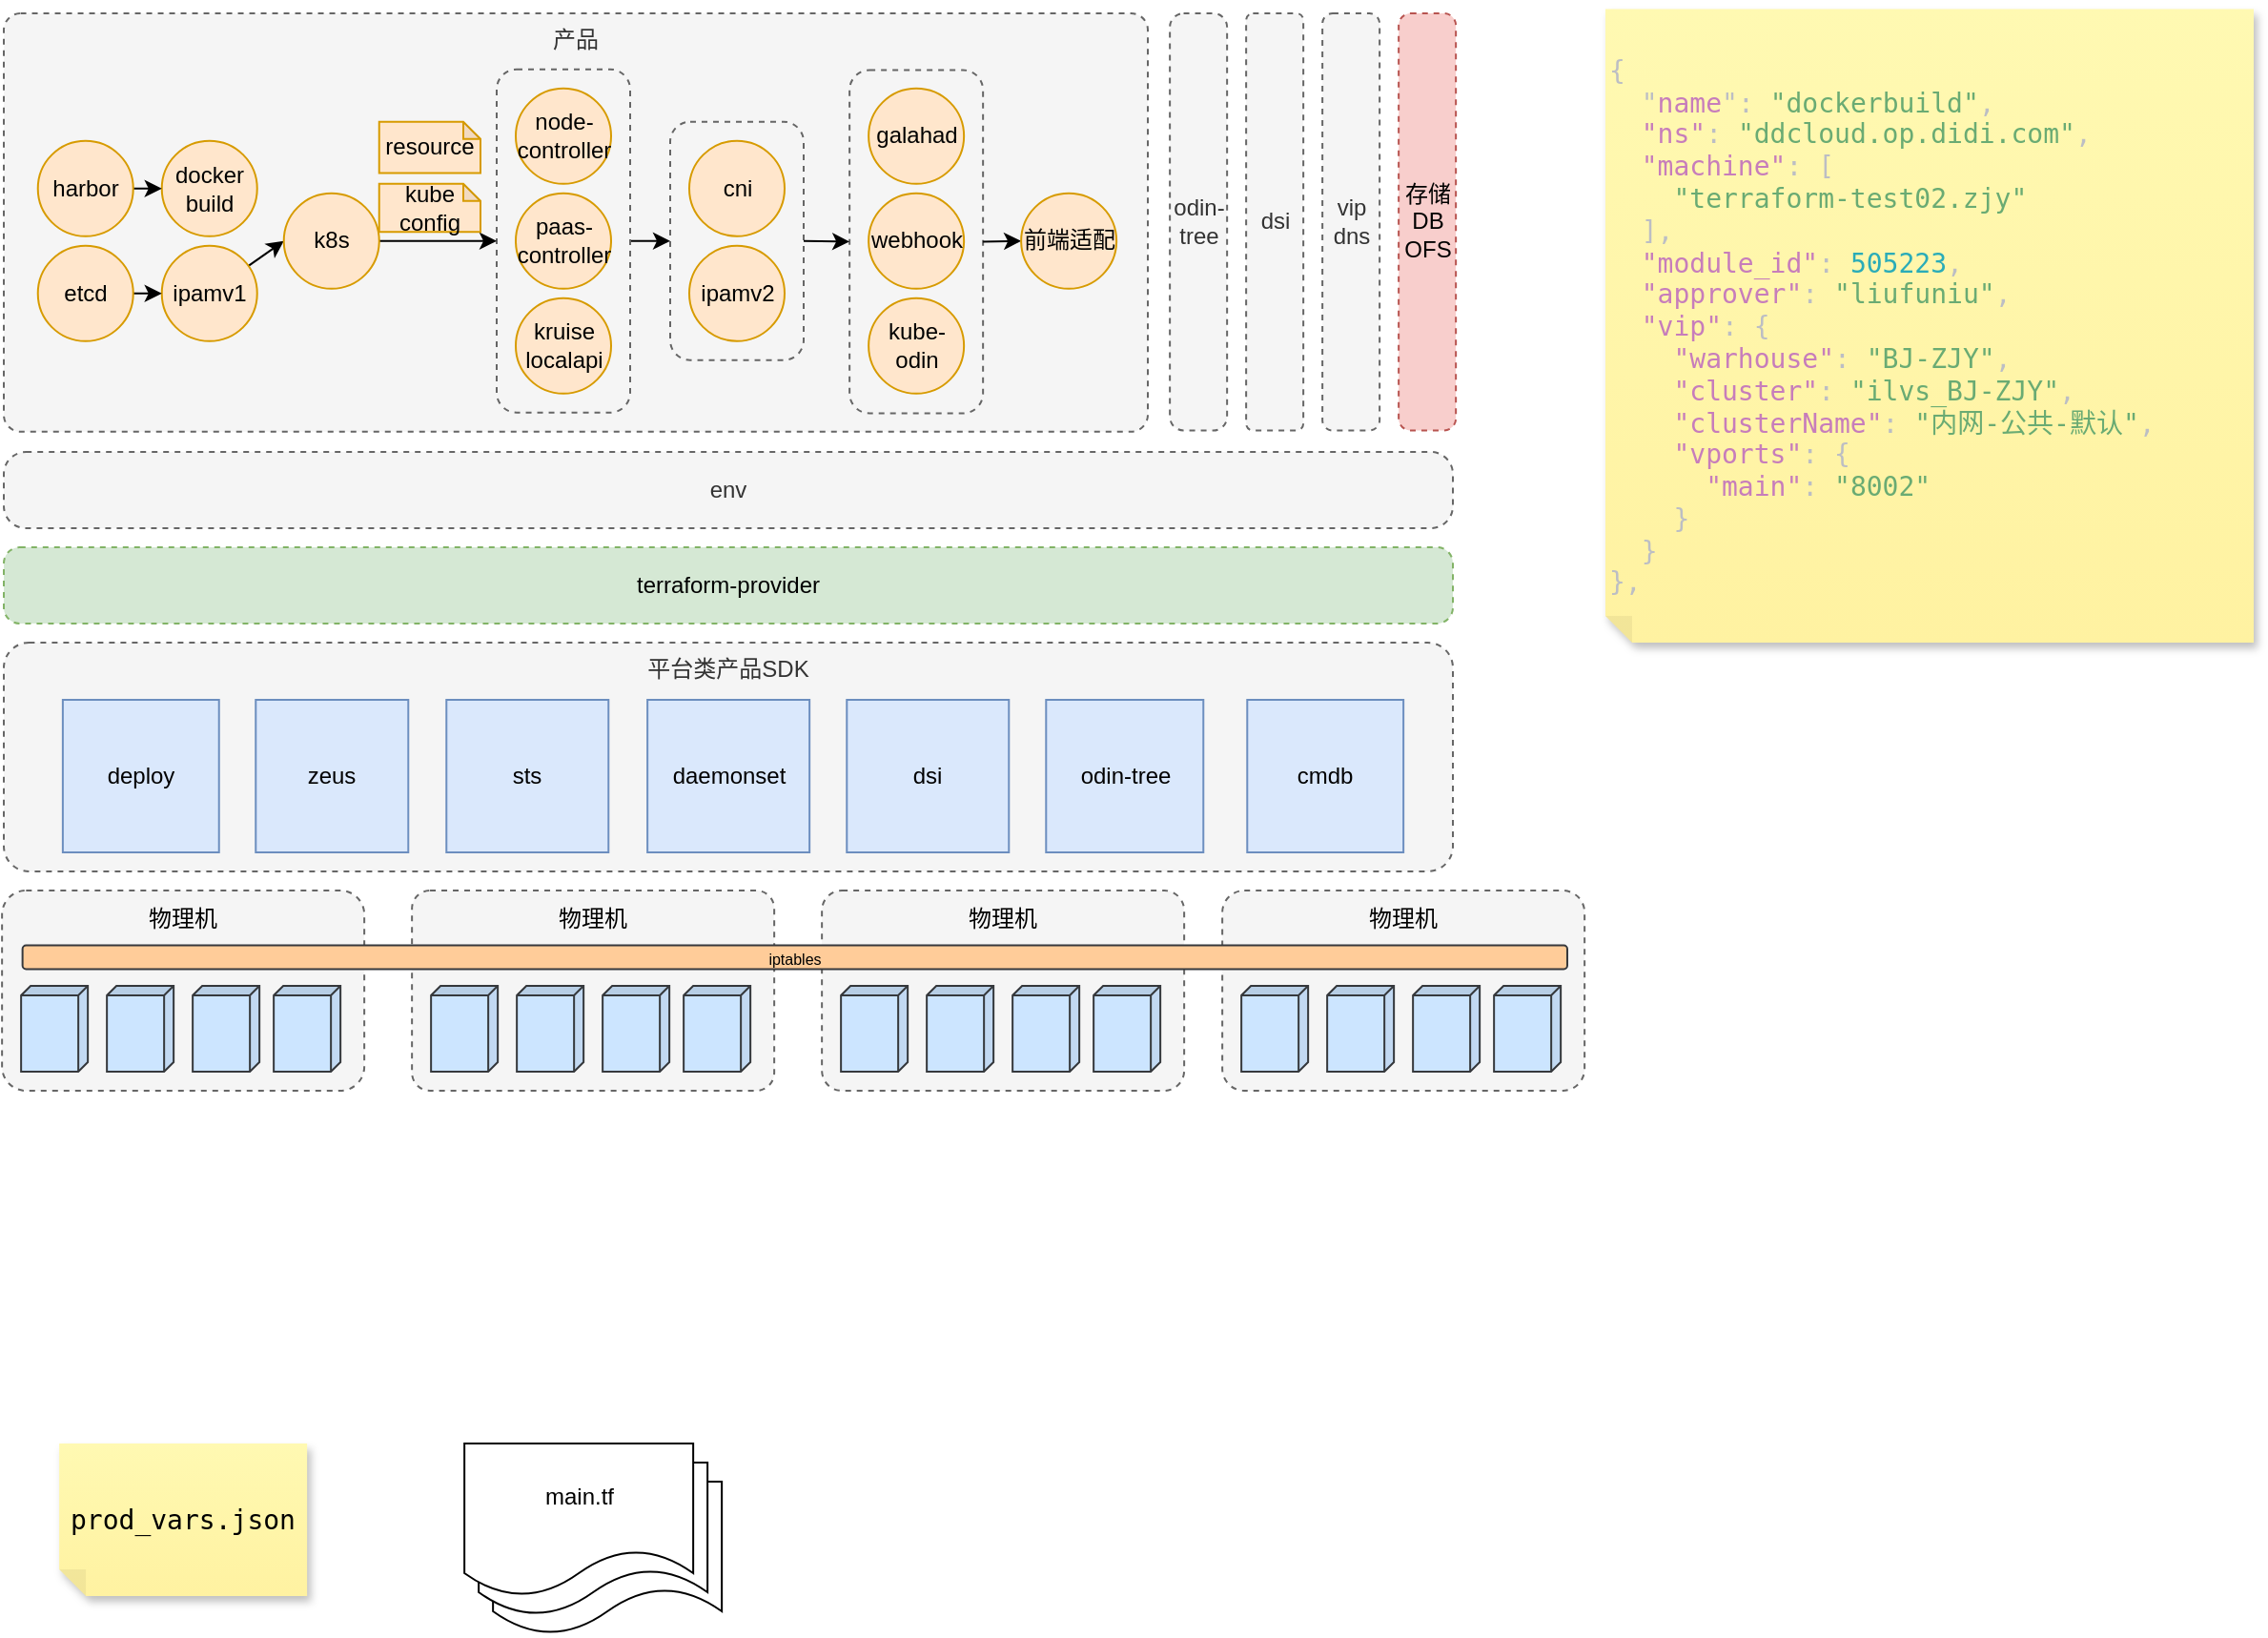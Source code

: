 <mxfile version="22.1.18" type="github">
  <diagram name="第 1 页" id="ZuhVlxFlhkBg7zVoVy1D">
    <mxGraphModel dx="1020" dy="1655" grid="1" gridSize="10" guides="1" tooltips="1" connect="1" arrows="1" fold="1" page="1" pageScale="1" pageWidth="827" pageHeight="1169" math="0" shadow="0">
      <root>
        <mxCell id="0" />
        <mxCell id="1" parent="0" />
        <mxCell id="GPAt1WRh6mztTl92b3K6-4" value="产品" style="rounded=1;whiteSpace=wrap;html=1;dashed=1;arcSize=4;fillColor=#f5f5f5;strokeColor=#666666;verticalAlign=top;fontColor=#333333;" parent="1" vertex="1">
          <mxGeometry x="90" y="-40" width="600" height="219.37" as="geometry" />
        </mxCell>
        <mxCell id="eo2u99sirjMwnlyiHI97-110" value="" style="rounded=1;whiteSpace=wrap;html=1;fillColor=#f5f5f5;fontColor=#333333;strokeColor=#666666;dashed=1;" vertex="1" parent="1">
          <mxGeometry x="533.57" y="-10.25" width="70" height="180" as="geometry" />
        </mxCell>
        <mxCell id="eo2u99sirjMwnlyiHI97-96" value="平台类产品SDK" style="rounded=1;html=1;dashed=1;arcSize=11;horizontal=1;labelPosition=center;verticalLabelPosition=middle;align=center;verticalAlign=top;labelBorderColor=none;fontSize=12;whiteSpace=wrap;fillColor=#f5f5f5;fontColor=#333333;strokeColor=#666666;" vertex="1" parent="1">
          <mxGeometry x="90" y="290" width="760" height="120" as="geometry" />
        </mxCell>
        <mxCell id="eo2u99sirjMwnlyiHI97-72" value="" style="rounded=1;whiteSpace=wrap;html=1;fillColor=#f5f5f5;fontColor=#333333;strokeColor=#666666;dashed=1;" vertex="1" parent="1">
          <mxGeometry x="439.5" y="16.87" width="70" height="125" as="geometry" />
        </mxCell>
        <mxCell id="eo2u99sirjMwnlyiHI97-73" value="" style="rounded=0;orthogonalLoop=1;jettySize=auto;html=1;entryX=0;entryY=0.5;entryDx=0;entryDy=0;" edge="1" parent="1" source="eo2u99sirjMwnlyiHI97-70" target="eo2u99sirjMwnlyiHI97-72">
          <mxGeometry relative="1" as="geometry">
            <mxPoint x="454.5" y="79.37" as="targetPoint" />
          </mxGeometry>
        </mxCell>
        <mxCell id="eo2u99sirjMwnlyiHI97-70" value="" style="rounded=1;whiteSpace=wrap;html=1;fillColor=#f5f5f5;fontColor=#333333;strokeColor=#666666;dashed=1;" vertex="1" parent="1">
          <mxGeometry x="348.5" y="-10.63" width="70" height="180" as="geometry" />
        </mxCell>
        <mxCell id="eo2u99sirjMwnlyiHI97-33" value="" style="rounded=1;whiteSpace=wrap;html=1;dashed=1;arcSize=12;fillColor=#f5f5f5;fontColor=#333333;strokeColor=#666666;" vertex="1" parent="1">
          <mxGeometry x="89.07" y="420" width="190" height="105" as="geometry" />
        </mxCell>
        <mxCell id="GPAt1WRh6mztTl92b3K6-3" value="terraform-provider" style="rounded=1;whiteSpace=wrap;html=1;fillColor=#d5e8d4;strokeColor=#82b366;dashed=1;arcSize=21;" parent="1" vertex="1">
          <mxGeometry x="90" y="240" width="760" height="40" as="geometry" />
        </mxCell>
        <mxCell id="GPAt1WRh6mztTl92b3K6-6" value="zeus" style="rounded=1;whiteSpace=wrap;html=1;arcSize=0;fillColor=#dae8fc;strokeColor=#6c8ebf;" parent="1" vertex="1">
          <mxGeometry x="222.14" y="320" width="80" height="80" as="geometry" />
        </mxCell>
        <mxCell id="GPAt1WRh6mztTl92b3K6-7" value="sts" style="rounded=1;whiteSpace=wrap;html=1;arcSize=0;fillColor=#dae8fc;strokeColor=#6c8ebf;" parent="1" vertex="1">
          <mxGeometry x="322.14" y="320" width="85" height="80" as="geometry" />
        </mxCell>
        <mxCell id="GPAt1WRh6mztTl92b3K6-8" value="daemonset" style="rounded=1;whiteSpace=wrap;html=1;arcSize=0;fillColor=#dae8fc;strokeColor=#6c8ebf;" parent="1" vertex="1">
          <mxGeometry x="427.57" y="320" width="85" height="80" as="geometry" />
        </mxCell>
        <mxCell id="GPAt1WRh6mztTl92b3K6-9" value="cmdb" style="rounded=1;whiteSpace=wrap;html=1;arcSize=0;fillColor=#dae8fc;strokeColor=#6c8ebf;" parent="1" vertex="1">
          <mxGeometry x="742.14" y="320" width="81.93" height="80" as="geometry" />
        </mxCell>
        <mxCell id="GPAt1WRh6mztTl92b3K6-10" value="odin-tree" style="rounded=1;whiteSpace=wrap;html=1;arcSize=0;fillColor=#dae8fc;strokeColor=#6c8ebf;" parent="1" vertex="1">
          <mxGeometry x="636.64" y="320" width="82.5" height="80" as="geometry" />
        </mxCell>
        <mxCell id="GPAt1WRh6mztTl92b3K6-13" value="cni" style="ellipse;whiteSpace=wrap;html=1;aspect=fixed;fillColor=#ffe6cc;strokeColor=#d79b00;" parent="1" vertex="1">
          <mxGeometry x="449.5" y="26.87" width="50" height="50" as="geometry" />
        </mxCell>
        <mxCell id="GPAt1WRh6mztTl92b3K6-17" value="docker&lt;br&gt;build" style="ellipse;whiteSpace=wrap;html=1;aspect=fixed;fillColor=#ffe6cc;strokeColor=#d79b00;" parent="1" vertex="1">
          <mxGeometry x="172.87" y="26.87" width="50" height="50" as="geometry" />
        </mxCell>
        <mxCell id="GPAt1WRh6mztTl92b3K6-20" value="galahad" style="ellipse;whiteSpace=wrap;html=1;aspect=fixed;fillColor=#ffe6cc;strokeColor=#d79b00;" parent="1" vertex="1">
          <mxGeometry x="543.57" y="-0.63" width="50" height="50" as="geometry" />
        </mxCell>
        <mxCell id="eo2u99sirjMwnlyiHI97-61" value="" style="rounded=0;orthogonalLoop=1;jettySize=auto;html=1;" edge="1" parent="1" source="GPAt1WRh6mztTl92b3K6-21" target="GPAt1WRh6mztTl92b3K6-17">
          <mxGeometry relative="1" as="geometry" />
        </mxCell>
        <mxCell id="GPAt1WRh6mztTl92b3K6-21" value="harbor" style="ellipse;whiteSpace=wrap;html=1;aspect=fixed;fillColor=#ffe6cc;strokeColor=#d79b00;" parent="1" vertex="1">
          <mxGeometry x="107.87" y="26.87" width="50" height="50" as="geometry" />
        </mxCell>
        <mxCell id="eo2u99sirjMwnlyiHI97-78" value="" style="rounded=0;orthogonalLoop=1;jettySize=auto;html=1;exitX=1;exitY=0.5;exitDx=0;exitDy=0;" edge="1" parent="1" source="eo2u99sirjMwnlyiHI97-110" target="eo2u99sirjMwnlyiHI97-18">
          <mxGeometry relative="1" as="geometry">
            <mxPoint x="607" y="79" as="sourcePoint" />
          </mxGeometry>
        </mxCell>
        <mxCell id="GPAt1WRh6mztTl92b3K6-22" value="webhook" style="ellipse;whiteSpace=wrap;html=1;aspect=fixed;fillColor=#ffe6cc;strokeColor=#d79b00;" parent="1" vertex="1">
          <mxGeometry x="543.57" y="54.37" width="50" height="50" as="geometry" />
        </mxCell>
        <mxCell id="GPAt1WRh6mztTl92b3K6-23" value="ipamv2" style="ellipse;whiteSpace=wrap;html=1;aspect=fixed;fillColor=#ffe6cc;strokeColor=#d79b00;" parent="1" vertex="1">
          <mxGeometry x="449.5" y="81.87" width="50" height="50" as="geometry" />
        </mxCell>
        <mxCell id="eo2u99sirjMwnlyiHI97-64" value="" style="rounded=0;orthogonalLoop=1;jettySize=auto;html=1;entryX=0;entryY=0.5;entryDx=0;entryDy=0;" edge="1" parent="1" source="GPAt1WRh6mztTl92b3K6-24" target="GPAt1WRh6mztTl92b3K6-28">
          <mxGeometry relative="1" as="geometry">
            <mxPoint x="257.871" y="87.346" as="targetPoint" />
          </mxGeometry>
        </mxCell>
        <mxCell id="GPAt1WRh6mztTl92b3K6-24" value="ipamv1" style="ellipse;whiteSpace=wrap;html=1;aspect=fixed;fillColor=#ffe6cc;strokeColor=#d79b00;" parent="1" vertex="1">
          <mxGeometry x="172.87" y="81.87" width="50" height="50" as="geometry" />
        </mxCell>
        <mxCell id="GPAt1WRh6mztTl92b3K6-26" value="kruise&lt;br&gt;localapi" style="ellipse;whiteSpace=wrap;html=1;aspect=fixed;fillColor=#ffe6cc;strokeColor=#d79b00;" parent="1" vertex="1">
          <mxGeometry x="358.5" y="109.37" width="50" height="50" as="geometry" />
        </mxCell>
        <mxCell id="eo2u99sirjMwnlyiHI97-68" value="" style="rounded=0;orthogonalLoop=1;jettySize=auto;html=1;entryX=0;entryY=0.5;entryDx=0;entryDy=0;" edge="1" parent="1" source="GPAt1WRh6mztTl92b3K6-28" target="eo2u99sirjMwnlyiHI97-70">
          <mxGeometry relative="1" as="geometry">
            <mxPoint x="402.5" y="79.37" as="targetPoint" />
          </mxGeometry>
        </mxCell>
        <mxCell id="GPAt1WRh6mztTl92b3K6-28" value="k8s" style="ellipse;whiteSpace=wrap;html=1;aspect=fixed;fillColor=#ffe6cc;strokeColor=#d79b00;" parent="1" vertex="1">
          <mxGeometry x="236.87" y="54.37" width="50" height="50" as="geometry" />
        </mxCell>
        <mxCell id="GPAt1WRh6mztTl92b3K6-29" value="kube&lt;br&gt;config" style="shape=note;whiteSpace=wrap;html=1;backgroundOutline=1;darkOpacity=0.05;size=9;fillColor=#ffe6cc;strokeColor=#d79b00;horizontal=1;" parent="1" vertex="1">
          <mxGeometry x="286.87" y="49.37" width="53.13" height="25.3" as="geometry" />
        </mxCell>
        <mxCell id="GPAt1WRh6mztTl92b3K6-31" value="resource" style="shape=note;whiteSpace=wrap;html=1;backgroundOutline=1;darkOpacity=0.05;size=9;fillColor=#ffe6cc;strokeColor=#d79b00;verticalAlign=middle;horizontal=1;" parent="1" vertex="1">
          <mxGeometry x="286.87" y="16.87" width="53.13" height="26.87" as="geometry" />
        </mxCell>
        <mxCell id="GPAt1WRh6mztTl92b3K6-34" value="node-controller" style="ellipse;whiteSpace=wrap;html=1;aspect=fixed;fillColor=#ffe6cc;strokeColor=#d79b00;" parent="1" vertex="1">
          <mxGeometry x="358.5" y="-0.63" width="50" height="50" as="geometry" />
        </mxCell>
        <mxCell id="GPAt1WRh6mztTl92b3K6-35" value="paas-controller" style="ellipse;whiteSpace=wrap;html=1;aspect=fixed;fillColor=#ffe6cc;strokeColor=#d79b00;" parent="1" vertex="1">
          <mxGeometry x="358.5" y="54.37" width="50" height="50" as="geometry" />
        </mxCell>
        <mxCell id="eo2u99sirjMwnlyiHI97-18" value="前端适配" style="ellipse;whiteSpace=wrap;html=1;aspect=fixed;fillColor=#ffe6cc;strokeColor=#d79b00;" vertex="1" parent="1">
          <mxGeometry x="623.57" y="54.37" width="50" height="50" as="geometry" />
        </mxCell>
        <mxCell id="eo2u99sirjMwnlyiHI97-29" value="" style="shape=cube;whiteSpace=wrap;html=1;boundedLbl=1;backgroundOutline=1;darkOpacity=0.05;darkOpacity2=0.1;size=5;rotation=90;fillColor=#cce5ff;strokeColor=#36393d;" vertex="1" parent="1">
          <mxGeometry x="94.07" y="475" width="45" height="35" as="geometry" />
        </mxCell>
        <mxCell id="eo2u99sirjMwnlyiHI97-30" value="" style="shape=cube;whiteSpace=wrap;html=1;boundedLbl=1;backgroundOutline=1;darkOpacity=0.05;darkOpacity2=0.1;size=5;rotation=90;fillColor=#cce5ff;strokeColor=#36393d;" vertex="1" parent="1">
          <mxGeometry x="139.07" y="475" width="45" height="35" as="geometry" />
        </mxCell>
        <mxCell id="eo2u99sirjMwnlyiHI97-31" value="" style="shape=cube;whiteSpace=wrap;html=1;boundedLbl=1;backgroundOutline=1;darkOpacity=0.05;darkOpacity2=0.1;size=5;rotation=90;fillColor=#cce5ff;strokeColor=#36393d;" vertex="1" parent="1">
          <mxGeometry x="184.07" y="475" width="45" height="35" as="geometry" />
        </mxCell>
        <mxCell id="eo2u99sirjMwnlyiHI97-32" value="" style="shape=cube;whiteSpace=wrap;html=1;boundedLbl=1;backgroundOutline=1;darkOpacity=0.05;darkOpacity2=0.1;size=5;rotation=90;fillColor=#cce5ff;strokeColor=#36393d;" vertex="1" parent="1">
          <mxGeometry x="226.57" y="475" width="45" height="35" as="geometry" />
        </mxCell>
        <mxCell id="eo2u99sirjMwnlyiHI97-34" value="物理机" style="text;html=1;strokeColor=none;fillColor=none;align=center;verticalAlign=middle;whiteSpace=wrap;rounded=0;" vertex="1" parent="1">
          <mxGeometry x="154.07" y="420" width="60" height="30" as="geometry" />
        </mxCell>
        <mxCell id="eo2u99sirjMwnlyiHI97-45" value="" style="rounded=1;whiteSpace=wrap;html=1;dashed=1;arcSize=9;fillColor=#f5f5f5;fontColor=#333333;strokeColor=#666666;" vertex="1" parent="1">
          <mxGeometry x="304.07" y="420" width="190" height="105" as="geometry" />
        </mxCell>
        <mxCell id="eo2u99sirjMwnlyiHI97-46" value="" style="shape=cube;whiteSpace=wrap;html=1;boundedLbl=1;backgroundOutline=1;darkOpacity=0.05;darkOpacity2=0.1;size=5;rotation=90;fillColor=#cce5ff;strokeColor=#36393d;" vertex="1" parent="1">
          <mxGeometry x="309.07" y="475" width="45" height="35" as="geometry" />
        </mxCell>
        <mxCell id="eo2u99sirjMwnlyiHI97-47" value="" style="shape=cube;whiteSpace=wrap;html=1;boundedLbl=1;backgroundOutline=1;darkOpacity=0.05;darkOpacity2=0.1;size=5;rotation=90;fillColor=#cce5ff;strokeColor=#36393d;" vertex="1" parent="1">
          <mxGeometry x="354.07" y="475" width="45" height="35" as="geometry" />
        </mxCell>
        <mxCell id="eo2u99sirjMwnlyiHI97-48" value="" style="shape=cube;whiteSpace=wrap;html=1;boundedLbl=1;backgroundOutline=1;darkOpacity=0.05;darkOpacity2=0.1;size=5;rotation=90;fillColor=#cce5ff;strokeColor=#36393d;" vertex="1" parent="1">
          <mxGeometry x="399.07" y="475" width="45" height="35" as="geometry" />
        </mxCell>
        <mxCell id="eo2u99sirjMwnlyiHI97-49" value="" style="shape=cube;whiteSpace=wrap;html=1;boundedLbl=1;backgroundOutline=1;darkOpacity=0.05;darkOpacity2=0.1;size=5;rotation=90;fillColor=#cce5ff;strokeColor=#36393d;" vertex="1" parent="1">
          <mxGeometry x="441.57" y="475" width="45" height="35" as="geometry" />
        </mxCell>
        <mxCell id="eo2u99sirjMwnlyiHI97-50" value="物理机" style="text;html=1;strokeColor=none;fillColor=none;align=center;verticalAlign=middle;whiteSpace=wrap;rounded=0;" vertex="1" parent="1">
          <mxGeometry x="369.07" y="420" width="60" height="30" as="geometry" />
        </mxCell>
        <mxCell id="eo2u99sirjMwnlyiHI97-51" value="" style="rounded=1;whiteSpace=wrap;html=1;dashed=1;arcSize=10;fillColor=#f5f5f5;fontColor=#333333;strokeColor=#666666;" vertex="1" parent="1">
          <mxGeometry x="519.07" y="420" width="190" height="105" as="geometry" />
        </mxCell>
        <mxCell id="eo2u99sirjMwnlyiHI97-52" value="" style="shape=cube;whiteSpace=wrap;html=1;boundedLbl=1;backgroundOutline=1;darkOpacity=0.05;darkOpacity2=0.1;size=5;rotation=90;fillColor=#cce5ff;strokeColor=#36393d;" vertex="1" parent="1">
          <mxGeometry x="524.07" y="475" width="45" height="35" as="geometry" />
        </mxCell>
        <mxCell id="eo2u99sirjMwnlyiHI97-53" value="" style="shape=cube;whiteSpace=wrap;html=1;boundedLbl=1;backgroundOutline=1;darkOpacity=0.05;darkOpacity2=0.1;size=5;rotation=90;fillColor=#cce5ff;strokeColor=#36393d;" vertex="1" parent="1">
          <mxGeometry x="569.07" y="475" width="45" height="35" as="geometry" />
        </mxCell>
        <mxCell id="eo2u99sirjMwnlyiHI97-54" value="" style="shape=cube;whiteSpace=wrap;html=1;boundedLbl=1;backgroundOutline=1;darkOpacity=0.05;darkOpacity2=0.1;size=5;rotation=90;fillColor=#cce5ff;strokeColor=#36393d;" vertex="1" parent="1">
          <mxGeometry x="614.07" y="475" width="45" height="35" as="geometry" />
        </mxCell>
        <mxCell id="eo2u99sirjMwnlyiHI97-55" value="" style="shape=cube;whiteSpace=wrap;html=1;boundedLbl=1;backgroundOutline=1;darkOpacity=0.05;darkOpacity2=0.1;size=5;rotation=90;fillColor=#cce5ff;strokeColor=#36393d;" vertex="1" parent="1">
          <mxGeometry x="656.57" y="475" width="45" height="35" as="geometry" />
        </mxCell>
        <mxCell id="eo2u99sirjMwnlyiHI97-56" value="物理机" style="text;html=1;strokeColor=none;fillColor=none;align=center;verticalAlign=middle;whiteSpace=wrap;rounded=0;" vertex="1" parent="1">
          <mxGeometry x="584.07" y="420" width="60" height="30" as="geometry" />
        </mxCell>
        <mxCell id="eo2u99sirjMwnlyiHI97-62" value="odin-tree" style="rounded=1;whiteSpace=wrap;html=1;arcSize=24;dashed=1;textDirection=rtl;fillColor=#f5f5f5;fontColor=#333333;strokeColor=#666666;" vertex="1" parent="1">
          <mxGeometry x="701.57" y="-40" width="30" height="218.75" as="geometry" />
        </mxCell>
        <mxCell id="eo2u99sirjMwnlyiHI97-65" value="" style="rounded=0;orthogonalLoop=1;jettySize=auto;html=1;" edge="1" parent="1" source="eo2u99sirjMwnlyiHI97-63" target="GPAt1WRh6mztTl92b3K6-24">
          <mxGeometry relative="1" as="geometry" />
        </mxCell>
        <mxCell id="eo2u99sirjMwnlyiHI97-63" value="etcd" style="ellipse;whiteSpace=wrap;html=1;aspect=fixed;fillColor=#ffe6cc;strokeColor=#d79b00;" vertex="1" parent="1">
          <mxGeometry x="107.87" y="81.87" width="50" height="50" as="geometry" />
        </mxCell>
        <mxCell id="eo2u99sirjMwnlyiHI97-79" value="dsi" style="rounded=1;whiteSpace=wrap;html=1;arcSize=12;dashed=1;labelPosition=center;verticalLabelPosition=middle;align=center;verticalAlign=middle;fillColor=#f5f5f5;fontColor=#333333;strokeColor=#666666;" vertex="1" parent="1">
          <mxGeometry x="741.57" y="-40" width="30" height="218.75" as="geometry" />
        </mxCell>
        <mxCell id="eo2u99sirjMwnlyiHI97-80" value="vip&lt;br&gt;dns" style="rounded=1;whiteSpace=wrap;html=1;arcSize=18;dashed=1;fillColor=#f5f5f5;fontColor=#333333;strokeColor=#666666;" vertex="1" parent="1">
          <mxGeometry x="781.57" y="-40" width="30" height="218.75" as="geometry" />
        </mxCell>
        <mxCell id="eo2u99sirjMwnlyiHI97-81" value="存储DB&lt;br&gt;OFS" style="rounded=1;whiteSpace=wrap;html=1;arcSize=21;dashed=1;fillColor=#f8cecc;strokeColor=#b85450;" vertex="1" parent="1">
          <mxGeometry x="821.57" y="-40" width="30" height="218.75" as="geometry" />
        </mxCell>
        <mxCell id="eo2u99sirjMwnlyiHI97-82" value="" style="rounded=1;whiteSpace=wrap;html=1;dashed=1;arcSize=11;fillColor=#f5f5f5;fontColor=#333333;strokeColor=#666666;" vertex="1" parent="1">
          <mxGeometry x="729.07" y="420" width="190" height="105" as="geometry" />
        </mxCell>
        <mxCell id="eo2u99sirjMwnlyiHI97-83" value="" style="shape=cube;whiteSpace=wrap;html=1;boundedLbl=1;backgroundOutline=1;darkOpacity=0.05;darkOpacity2=0.1;size=5;rotation=90;fillColor=#cce5ff;strokeColor=#36393d;" vertex="1" parent="1">
          <mxGeometry x="734.07" y="475" width="45" height="35" as="geometry" />
        </mxCell>
        <mxCell id="eo2u99sirjMwnlyiHI97-84" value="" style="shape=cube;whiteSpace=wrap;html=1;boundedLbl=1;backgroundOutline=1;darkOpacity=0.05;darkOpacity2=0.1;size=5;rotation=90;fillColor=#cce5ff;strokeColor=#36393d;" vertex="1" parent="1">
          <mxGeometry x="779.07" y="475" width="45" height="35" as="geometry" />
        </mxCell>
        <mxCell id="eo2u99sirjMwnlyiHI97-85" value="" style="shape=cube;whiteSpace=wrap;html=1;boundedLbl=1;backgroundOutline=1;darkOpacity=0.05;darkOpacity2=0.1;size=5;rotation=90;fillColor=#cce5ff;strokeColor=#36393d;" vertex="1" parent="1">
          <mxGeometry x="824.07" y="475" width="45" height="35" as="geometry" />
        </mxCell>
        <mxCell id="eo2u99sirjMwnlyiHI97-86" value="" style="shape=cube;whiteSpace=wrap;html=1;boundedLbl=1;backgroundOutline=1;darkOpacity=0.05;darkOpacity2=0.1;size=5;rotation=90;fillColor=#cce5ff;strokeColor=#36393d;" vertex="1" parent="1">
          <mxGeometry x="866.57" y="475" width="45" height="35" as="geometry" />
        </mxCell>
        <mxCell id="eo2u99sirjMwnlyiHI97-87" value="物理机" style="text;html=1;strokeColor=none;fillColor=none;align=center;verticalAlign=middle;whiteSpace=wrap;rounded=0;" vertex="1" parent="1">
          <mxGeometry x="794.07" y="420" width="60" height="30" as="geometry" />
        </mxCell>
        <mxCell id="eo2u99sirjMwnlyiHI97-57" value="&lt;p style=&quot;line-height: 100%;&quot;&gt;&lt;span style=&quot;color: rgb(0, 0, 0); font-family: Helvetica; font-style: normal; font-variant-ligatures: normal; font-variant-caps: normal; font-weight: 400; letter-spacing: normal; orphans: 2; text-indent: 0px; text-transform: none; widows: 2; word-spacing: 0px; -webkit-text-stroke-width: 0px; text-decoration-thickness: initial; text-decoration-style: initial; text-decoration-color: initial; float: none; display: inline !important;&quot;&gt;&lt;font style=&quot;font-size: 8px;&quot;&gt;iptables&lt;/font&gt;&lt;/span&gt;&lt;/p&gt;" style="rounded=1;whiteSpace=wrap;html=1;align=center;fillColor=#ffcc99;strokeColor=#36393d;" vertex="1" parent="1">
          <mxGeometry x="99.82" y="448.75" width="810.18" height="12.5" as="geometry" />
        </mxCell>
        <mxCell id="eo2u99sirjMwnlyiHI97-94" value="deploy" style="rounded=1;whiteSpace=wrap;html=1;arcSize=0;fillColor=#dae8fc;strokeColor=#6c8ebf;" vertex="1" parent="1">
          <mxGeometry x="120.94" y="320" width="81.93" height="80" as="geometry" />
        </mxCell>
        <mxCell id="eo2u99sirjMwnlyiHI97-95" value="dsi" style="rounded=1;whiteSpace=wrap;html=1;arcSize=0;fillColor=#dae8fc;strokeColor=#6c8ebf;" vertex="1" parent="1">
          <mxGeometry x="532.14" y="320" width="85" height="80" as="geometry" />
        </mxCell>
        <mxCell id="eo2u99sirjMwnlyiHI97-101" value="env" style="rounded=1;whiteSpace=wrap;html=1;fillColor=#f5f5f5;strokeColor=#666666;dashed=1;arcSize=29;fontColor=#333333;" vertex="1" parent="1">
          <mxGeometry x="90" y="190" width="760" height="40" as="geometry" />
        </mxCell>
        <mxCell id="eo2u99sirjMwnlyiHI97-102" value="&lt;div style=&quot;&quot;&gt;&lt;pre style=&quot;font-family: &amp;quot;JetBrains Mono&amp;quot;, monospace; font-size: 10.5pt;&quot;&gt;&lt;font color=&quot;#bcbec4&quot;&gt;{&lt;br&gt;  &quot;&lt;/font&gt;&lt;font color=&quot;#c77dbb&quot;&gt;name&lt;/font&gt;&lt;font color=&quot;#bcbec4&quot;&gt;&quot;: &lt;/font&gt;&lt;span style=&quot;color: rgb(106, 171, 115);&quot;&gt;&quot;dockerbuild&quot;&lt;/span&gt;&lt;font color=&quot;#bcbec4&quot;&gt;,&lt;br&gt;  &lt;/font&gt;&lt;span style=&quot;color: rgb(199, 125, 187);&quot;&gt;&quot;ns&quot;&lt;/span&gt;&lt;font color=&quot;#bcbec4&quot;&gt;: &lt;/font&gt;&lt;span style=&quot;color: rgb(106, 171, 115);&quot;&gt;&quot;ddcloud.op.didi.com&quot;&lt;/span&gt;&lt;font color=&quot;#bcbec4&quot;&gt;,&lt;br&gt;  &lt;/font&gt;&lt;span style=&quot;color: rgb(199, 125, 187);&quot;&gt;&quot;machine&quot;&lt;/span&gt;&lt;font color=&quot;#bcbec4&quot;&gt;: [&lt;br&gt;    &lt;/font&gt;&lt;span style=&quot;color: rgb(106, 171, 115);&quot;&gt;&quot;terraform-test02.zjy&quot;&lt;br&gt;&lt;/span&gt;&lt;span style=&quot;color: rgb(106, 171, 115);&quot;&gt;  &lt;/span&gt;&lt;font color=&quot;#bcbec4&quot;&gt;],&lt;br&gt;  &lt;/font&gt;&lt;span style=&quot;color: rgb(199, 125, 187);&quot;&gt;&quot;module_id&quot;&lt;/span&gt;&lt;font color=&quot;#bcbec4&quot;&gt;: &lt;/font&gt;&lt;span style=&quot;color: rgb(42, 172, 184);&quot;&gt;505223&lt;/span&gt;&lt;font color=&quot;#bcbec4&quot;&gt;,&lt;br&gt;  &lt;/font&gt;&lt;span style=&quot;color: rgb(199, 125, 187);&quot;&gt;&quot;approver&quot;&lt;/span&gt;&lt;font color=&quot;#bcbec4&quot;&gt;: &lt;/font&gt;&lt;span style=&quot;color: rgb(106, 171, 115);&quot;&gt;&quot;liufuniu&quot;&lt;/span&gt;&lt;font color=&quot;#bcbec4&quot;&gt;,&lt;br&gt;  &lt;/font&gt;&lt;span style=&quot;color: rgb(199, 125, 187);&quot;&gt;&quot;vip&quot;&lt;/span&gt;&lt;font color=&quot;#bcbec4&quot;&gt;: {&lt;br&gt;    &lt;/font&gt;&lt;span style=&quot;color: rgb(199, 125, 187);&quot;&gt;&quot;warhouse&quot;&lt;/span&gt;&lt;font color=&quot;#bcbec4&quot;&gt;: &lt;/font&gt;&lt;span style=&quot;color: rgb(106, 171, 115);&quot;&gt;&quot;BJ-ZJY&quot;&lt;/span&gt;&lt;font color=&quot;#bcbec4&quot;&gt;,&lt;br&gt;    &lt;/font&gt;&lt;span style=&quot;color: rgb(199, 125, 187);&quot;&gt;&quot;cluster&quot;&lt;/span&gt;&lt;font color=&quot;#bcbec4&quot;&gt;: &lt;/font&gt;&lt;span style=&quot;color: rgb(106, 171, 115);&quot;&gt;&quot;ilvs_BJ-ZJY&quot;&lt;/span&gt;&lt;font color=&quot;#bcbec4&quot;&gt;,&lt;br&gt;    &lt;/font&gt;&lt;span style=&quot;color: rgb(199, 125, 187);&quot;&gt;&quot;clusterName&quot;&lt;/span&gt;&lt;font color=&quot;#bcbec4&quot;&gt;: &lt;/font&gt;&lt;span style=&quot;color: rgb(106, 171, 115);&quot;&gt;&quot;&lt;/span&gt;&lt;span style=&quot;color: rgb(106, 171, 115); font-family: Menlo-Regular, monospace;&quot;&gt;内网&lt;/span&gt;&lt;span style=&quot;color: rgb(106, 171, 115);&quot;&gt;-&lt;/span&gt;&lt;span style=&quot;color: rgb(106, 171, 115); font-family: Menlo-Regular, monospace;&quot;&gt;公共&lt;/span&gt;&lt;span style=&quot;color: rgb(106, 171, 115);&quot;&gt;-&lt;/span&gt;&lt;span style=&quot;color: rgb(106, 171, 115); font-family: Menlo-Regular, monospace;&quot;&gt;默认&lt;/span&gt;&lt;span style=&quot;color: rgb(106, 171, 115);&quot;&gt;&quot;&lt;/span&gt;&lt;font color=&quot;#bcbec4&quot;&gt;,&lt;br&gt;    &lt;/font&gt;&lt;span style=&quot;color: rgb(199, 125, 187);&quot;&gt;&quot;vports&quot;&lt;/span&gt;&lt;font color=&quot;#bcbec4&quot;&gt;: {&lt;br&gt;      &lt;/font&gt;&lt;span style=&quot;color: rgb(199, 125, 187);&quot;&gt;&quot;main&quot;&lt;/span&gt;&lt;font color=&quot;#bcbec4&quot;&gt;: &lt;/font&gt;&lt;span style=&quot;color: rgb(106, 171, 115);&quot;&gt;&quot;8002&quot;&lt;br&gt;&lt;/span&gt;&lt;span style=&quot;color: rgb(106, 171, 115);&quot;&gt;    &lt;/span&gt;&lt;font color=&quot;#bcbec4&quot;&gt;}&lt;br&gt;  }&lt;br&gt;},&lt;/font&gt;&lt;/pre&gt;&lt;/div&gt;" style="shape=note;whiteSpace=wrap;html=1;backgroundOutline=1;fontColor=#000000;darkOpacity=0.05;fillColor=#FFF9B2;strokeColor=none;fillStyle=solid;direction=west;gradientDirection=north;gradientColor=#FFF2A1;shadow=1;size=14;pointerEvents=1;align=left;" vertex="1" parent="1">
          <mxGeometry x="930" y="-42.2" width="340" height="332.2" as="geometry" />
        </mxCell>
        <mxCell id="eo2u99sirjMwnlyiHI97-107" value="" style="group" vertex="1" connectable="0" parent="1">
          <mxGeometry x="331.57" y="710" width="135" height="100" as="geometry" />
        </mxCell>
        <mxCell id="eo2u99sirjMwnlyiHI97-104" value="" style="shape=document;whiteSpace=wrap;html=1;boundedLbl=1;movable=1;resizable=1;rotatable=1;deletable=1;editable=1;locked=0;connectable=1;" vertex="1" parent="eo2u99sirjMwnlyiHI97-107">
          <mxGeometry x="15" y="20" width="120" height="80" as="geometry" />
        </mxCell>
        <mxCell id="eo2u99sirjMwnlyiHI97-105" value="" style="shape=document;whiteSpace=wrap;html=1;boundedLbl=1;movable=1;resizable=1;rotatable=1;deletable=1;editable=1;locked=0;connectable=1;" vertex="1" parent="eo2u99sirjMwnlyiHI97-107">
          <mxGeometry x="7.5" y="10" width="120" height="80" as="geometry" />
        </mxCell>
        <mxCell id="eo2u99sirjMwnlyiHI97-106" value="main.tf" style="shape=document;whiteSpace=wrap;html=1;boundedLbl=1;movable=1;resizable=1;rotatable=1;deletable=1;editable=1;locked=0;connectable=1;" vertex="1" parent="eo2u99sirjMwnlyiHI97-107">
          <mxGeometry width="120" height="80" as="geometry" />
        </mxCell>
        <mxCell id="eo2u99sirjMwnlyiHI97-108" value="&lt;div style=&quot;&quot;&gt;&lt;pre style=&quot;font-family: &amp;quot;JetBrains Mono&amp;quot;, monospace; font-size: 10.5pt;&quot;&gt;prod_vars.json&lt;/pre&gt;&lt;/div&gt;" style="shape=note;whiteSpace=wrap;html=1;backgroundOutline=1;fontColor=#000000;darkOpacity=0.05;fillColor=#FFF9B2;strokeColor=none;fillStyle=solid;direction=west;gradientDirection=north;gradientColor=#FFF2A1;shadow=1;size=14;pointerEvents=1;align=center;" vertex="1" parent="1">
          <mxGeometry x="119.07" y="710" width="130" height="80" as="geometry" />
        </mxCell>
        <mxCell id="eo2u99sirjMwnlyiHI97-109" value="kube-odin" style="ellipse;whiteSpace=wrap;html=1;aspect=fixed;fillColor=#ffe6cc;strokeColor=#d79b00;" vertex="1" parent="1">
          <mxGeometry x="543.57" y="109.37" width="50" height="50" as="geometry" />
        </mxCell>
        <mxCell id="eo2u99sirjMwnlyiHI97-111" value="" style="rounded=0;orthogonalLoop=1;jettySize=auto;html=1;exitX=1;exitY=0.5;exitDx=0;exitDy=0;entryX=0;entryY=0.5;entryDx=0;entryDy=0;" edge="1" parent="1" source="eo2u99sirjMwnlyiHI97-72" target="eo2u99sirjMwnlyiHI97-110">
          <mxGeometry relative="1" as="geometry">
            <mxPoint x="428" y="89" as="sourcePoint" />
            <mxPoint x="537" y="79" as="targetPoint" />
          </mxGeometry>
        </mxCell>
      </root>
    </mxGraphModel>
  </diagram>
</mxfile>
